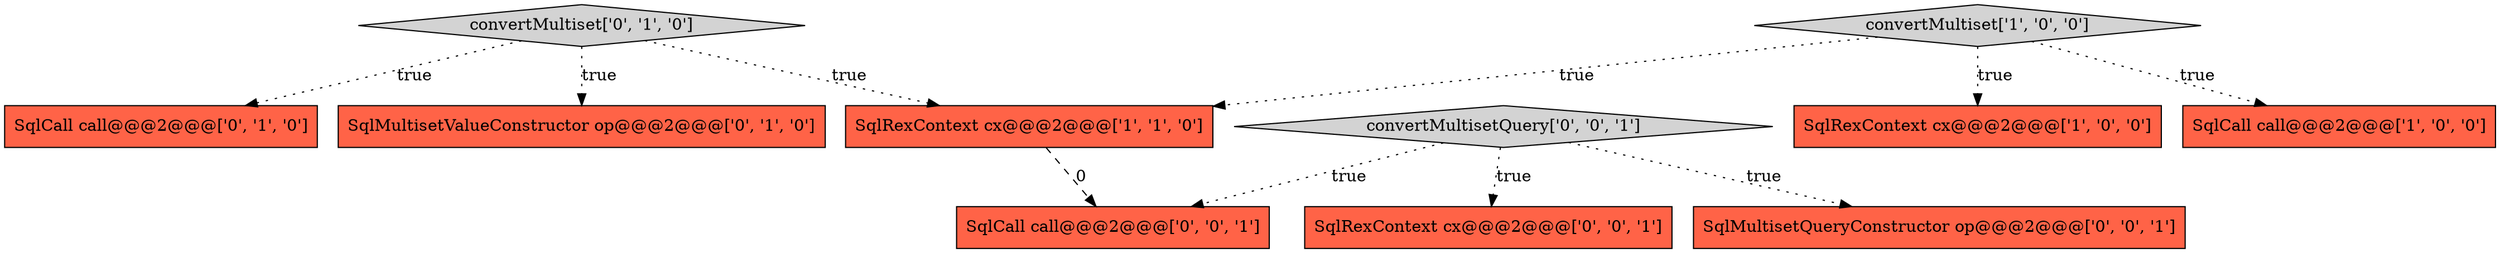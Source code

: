 digraph {
4 [style = filled, label = "SqlCall call@@@2@@@['0', '1', '0']", fillcolor = tomato, shape = box image = "AAA0AAABBB2BBB"];
0 [style = filled, label = "SqlRexContext cx@@@2@@@['1', '0', '0']", fillcolor = tomato, shape = box image = "AAA0AAABBB1BBB"];
7 [style = filled, label = "SqlMultisetQueryConstructor op@@@2@@@['0', '0', '1']", fillcolor = tomato, shape = box image = "AAA0AAABBB3BBB"];
1 [style = filled, label = "SqlCall call@@@2@@@['1', '0', '0']", fillcolor = tomato, shape = box image = "AAA0AAABBB1BBB"];
2 [style = filled, label = "SqlRexContext cx@@@2@@@['1', '1', '0']", fillcolor = tomato, shape = box image = "AAA0AAABBB1BBB"];
3 [style = filled, label = "convertMultiset['1', '0', '0']", fillcolor = lightgray, shape = diamond image = "AAA0AAABBB1BBB"];
9 [style = filled, label = "convertMultisetQuery['0', '0', '1']", fillcolor = lightgray, shape = diamond image = "AAA0AAABBB3BBB"];
8 [style = filled, label = "SqlRexContext cx@@@2@@@['0', '0', '1']", fillcolor = tomato, shape = box image = "AAA0AAABBB3BBB"];
10 [style = filled, label = "SqlCall call@@@2@@@['0', '0', '1']", fillcolor = tomato, shape = box image = "AAA0AAABBB3BBB"];
6 [style = filled, label = "SqlMultisetValueConstructor op@@@2@@@['0', '1', '0']", fillcolor = tomato, shape = box image = "AAA0AAABBB2BBB"];
5 [style = filled, label = "convertMultiset['0', '1', '0']", fillcolor = lightgray, shape = diamond image = "AAA0AAABBB2BBB"];
5->6 [style = dotted, label="true"];
9->7 [style = dotted, label="true"];
9->10 [style = dotted, label="true"];
3->1 [style = dotted, label="true"];
5->4 [style = dotted, label="true"];
2->10 [style = dashed, label="0"];
3->2 [style = dotted, label="true"];
5->2 [style = dotted, label="true"];
3->0 [style = dotted, label="true"];
9->8 [style = dotted, label="true"];
}
